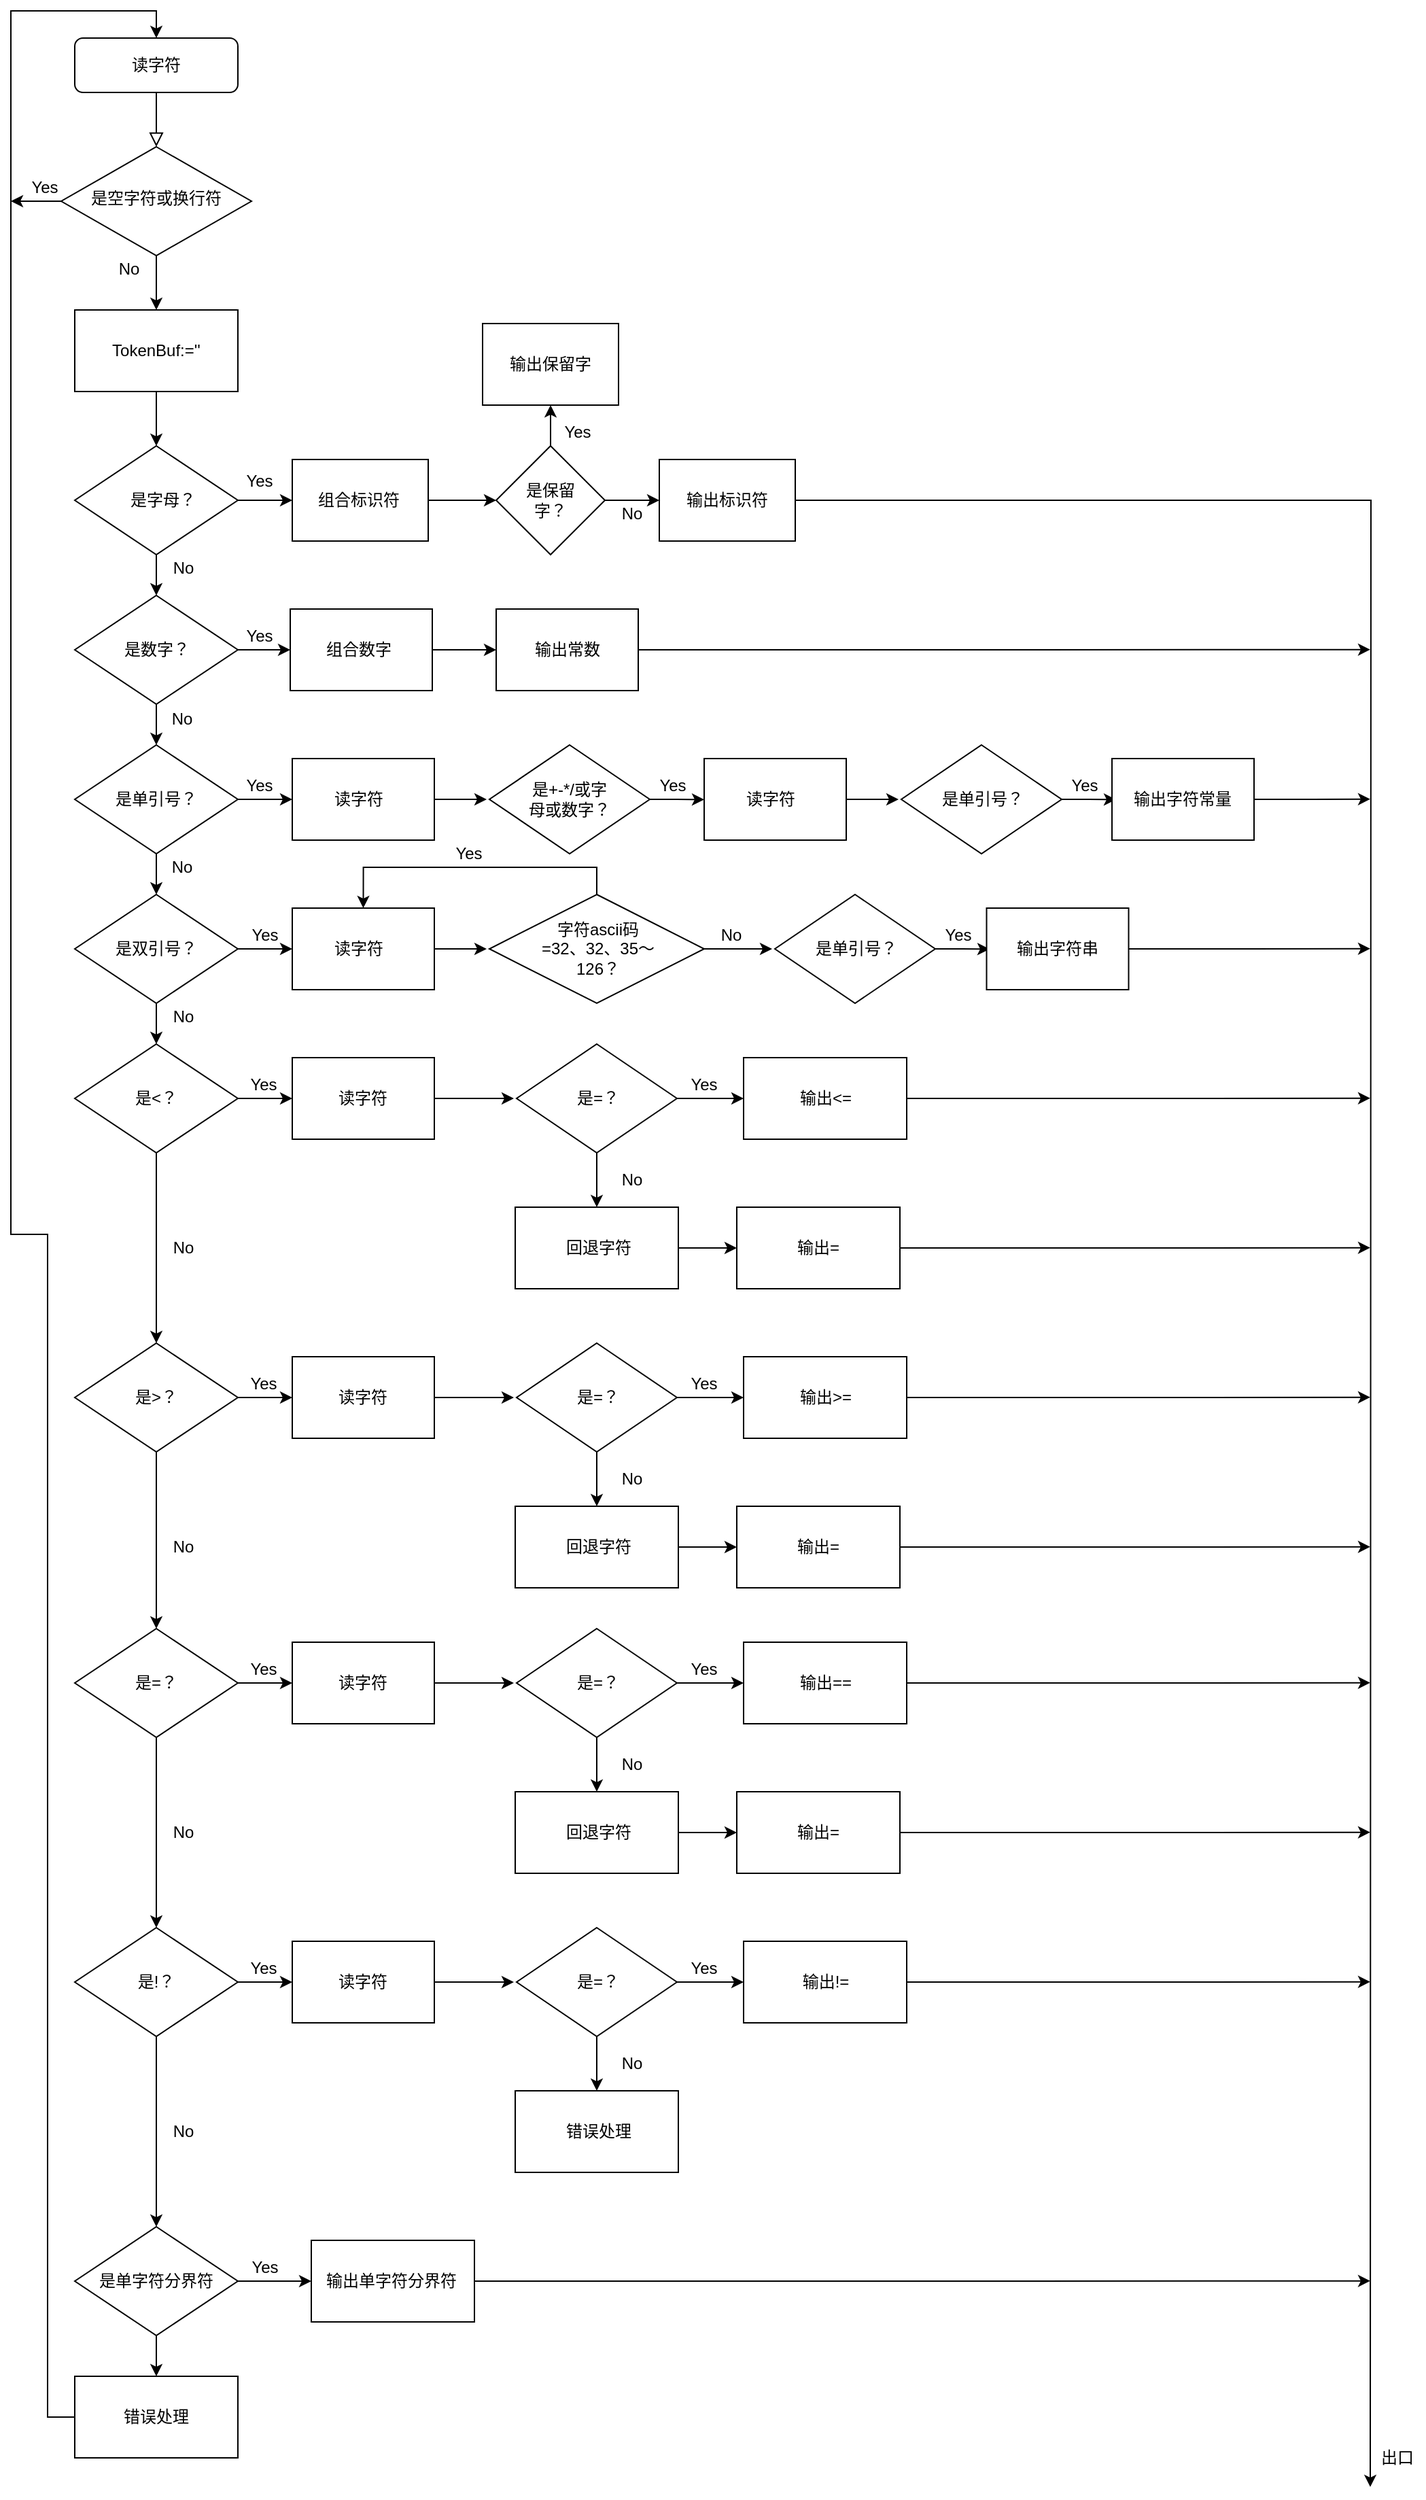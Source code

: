 <mxfile version="13.7.7" type="github">
  <diagram id="C5RBs43oDa-KdzZeNtuy" name="Page-1">
    <mxGraphModel dx="652" dy="407" grid="1" gridSize="10" guides="1" tooltips="1" connect="1" arrows="1" fold="1" page="1" pageScale="1" pageWidth="827" pageHeight="1169" math="0" shadow="0">
      <root>
        <mxCell id="WIyWlLk6GJQsqaUBKTNV-0" />
        <mxCell id="WIyWlLk6GJQsqaUBKTNV-1" parent="WIyWlLk6GJQsqaUBKTNV-0" />
        <mxCell id="WIyWlLk6GJQsqaUBKTNV-2" value="" style="rounded=0;html=1;jettySize=auto;orthogonalLoop=1;fontSize=11;endArrow=block;endFill=0;endSize=8;strokeWidth=1;shadow=0;labelBackgroundColor=none;edgeStyle=orthogonalEdgeStyle;" parent="WIyWlLk6GJQsqaUBKTNV-1" source="WIyWlLk6GJQsqaUBKTNV-3" target="WIyWlLk6GJQsqaUBKTNV-6" edge="1">
          <mxGeometry relative="1" as="geometry" />
        </mxCell>
        <mxCell id="WIyWlLk6GJQsqaUBKTNV-3" value="读字符" style="rounded=1;whiteSpace=wrap;html=1;fontSize=12;glass=0;strokeWidth=1;shadow=0;" parent="WIyWlLk6GJQsqaUBKTNV-1" vertex="1">
          <mxGeometry x="127" y="80" width="120" height="40" as="geometry" />
        </mxCell>
        <mxCell id="iqQF5zhkwubuDFz2M-Ki-14" style="edgeStyle=orthogonalEdgeStyle;rounded=0;orthogonalLoop=1;jettySize=auto;html=1;exitX=0.5;exitY=1;exitDx=0;exitDy=0;entryX=0.5;entryY=0;entryDx=0;entryDy=0;" edge="1" parent="WIyWlLk6GJQsqaUBKTNV-1" source="WIyWlLk6GJQsqaUBKTNV-6" target="iqQF5zhkwubuDFz2M-Ki-8">
          <mxGeometry relative="1" as="geometry" />
        </mxCell>
        <mxCell id="iqQF5zhkwubuDFz2M-Ki-297" style="edgeStyle=orthogonalEdgeStyle;rounded=0;orthogonalLoop=1;jettySize=auto;html=1;exitX=0;exitY=0.5;exitDx=0;exitDy=0;" edge="1" parent="WIyWlLk6GJQsqaUBKTNV-1" source="WIyWlLk6GJQsqaUBKTNV-6">
          <mxGeometry relative="1" as="geometry">
            <mxPoint x="80.0" y="199.897" as="targetPoint" />
          </mxGeometry>
        </mxCell>
        <mxCell id="WIyWlLk6GJQsqaUBKTNV-6" value="是空字符或换行符" style="rhombus;whiteSpace=wrap;html=1;shadow=0;fontFamily=Helvetica;fontSize=12;align=center;strokeWidth=1;spacing=6;spacingTop=-4;" parent="WIyWlLk6GJQsqaUBKTNV-1" vertex="1">
          <mxGeometry x="117" y="160" width="140" height="80" as="geometry" />
        </mxCell>
        <mxCell id="iqQF5zhkwubuDFz2M-Ki-3" value="Yes" style="text;html=1;strokeColor=none;fillColor=none;align=center;verticalAlign=middle;whiteSpace=wrap;rounded=0;" vertex="1" parent="WIyWlLk6GJQsqaUBKTNV-1">
          <mxGeometry x="85" y="180" width="40" height="20" as="geometry" />
        </mxCell>
        <mxCell id="iqQF5zhkwubuDFz2M-Ki-7" value="No" style="text;html=1;strokeColor=none;fillColor=none;align=center;verticalAlign=middle;whiteSpace=wrap;rounded=0;" vertex="1" parent="WIyWlLk6GJQsqaUBKTNV-1">
          <mxGeometry x="147" y="240" width="40" height="20" as="geometry" />
        </mxCell>
        <mxCell id="iqQF5zhkwubuDFz2M-Ki-13" style="edgeStyle=orthogonalEdgeStyle;rounded=0;orthogonalLoop=1;jettySize=auto;html=1;exitX=0.5;exitY=1;exitDx=0;exitDy=0;entryX=0.5;entryY=0;entryDx=0;entryDy=0;" edge="1" parent="WIyWlLk6GJQsqaUBKTNV-1" source="iqQF5zhkwubuDFz2M-Ki-8" target="iqQF5zhkwubuDFz2M-Ki-10">
          <mxGeometry relative="1" as="geometry" />
        </mxCell>
        <mxCell id="iqQF5zhkwubuDFz2M-Ki-8" value="" style="rounded=0;whiteSpace=wrap;html=1;" vertex="1" parent="WIyWlLk6GJQsqaUBKTNV-1">
          <mxGeometry x="127" y="280" width="120" height="60" as="geometry" />
        </mxCell>
        <mxCell id="iqQF5zhkwubuDFz2M-Ki-9" value="TokenBuf:=&#39;&#39;" style="text;html=1;strokeColor=none;fillColor=none;align=center;verticalAlign=middle;whiteSpace=wrap;rounded=0;" vertex="1" parent="WIyWlLk6GJQsqaUBKTNV-1">
          <mxGeometry x="167" y="300" width="40" height="20" as="geometry" />
        </mxCell>
        <mxCell id="iqQF5zhkwubuDFz2M-Ki-17" style="edgeStyle=orthogonalEdgeStyle;rounded=0;orthogonalLoop=1;jettySize=auto;html=1;exitX=1;exitY=0.5;exitDx=0;exitDy=0;entryX=0;entryY=0.5;entryDx=0;entryDy=0;" edge="1" parent="WIyWlLk6GJQsqaUBKTNV-1" source="iqQF5zhkwubuDFz2M-Ki-10" target="iqQF5zhkwubuDFz2M-Ki-15">
          <mxGeometry relative="1" as="geometry" />
        </mxCell>
        <mxCell id="iqQF5zhkwubuDFz2M-Ki-34" style="edgeStyle=orthogonalEdgeStyle;rounded=0;orthogonalLoop=1;jettySize=auto;html=1;exitX=0.5;exitY=1;exitDx=0;exitDy=0;entryX=0.5;entryY=0;entryDx=0;entryDy=0;" edge="1" parent="WIyWlLk6GJQsqaUBKTNV-1" source="iqQF5zhkwubuDFz2M-Ki-10" target="iqQF5zhkwubuDFz2M-Ki-32">
          <mxGeometry relative="1" as="geometry" />
        </mxCell>
        <mxCell id="iqQF5zhkwubuDFz2M-Ki-10" value="" style="rhombus;whiteSpace=wrap;html=1;" vertex="1" parent="WIyWlLk6GJQsqaUBKTNV-1">
          <mxGeometry x="127" y="380" width="120" height="80" as="geometry" />
        </mxCell>
        <mxCell id="iqQF5zhkwubuDFz2M-Ki-11" value="是字母？" style="text;html=1;strokeColor=none;fillColor=none;align=center;verticalAlign=middle;whiteSpace=wrap;rounded=0;" vertex="1" parent="WIyWlLk6GJQsqaUBKTNV-1">
          <mxGeometry x="167" y="410" width="50" height="20" as="geometry" />
        </mxCell>
        <mxCell id="iqQF5zhkwubuDFz2M-Ki-21" style="edgeStyle=orthogonalEdgeStyle;rounded=0;orthogonalLoop=1;jettySize=auto;html=1;exitX=1;exitY=0.5;exitDx=0;exitDy=0;entryX=0;entryY=0.5;entryDx=0;entryDy=0;" edge="1" parent="WIyWlLk6GJQsqaUBKTNV-1" source="iqQF5zhkwubuDFz2M-Ki-15">
          <mxGeometry relative="1" as="geometry">
            <mxPoint x="437" y="420" as="targetPoint" />
          </mxGeometry>
        </mxCell>
        <mxCell id="iqQF5zhkwubuDFz2M-Ki-15" value="" style="rounded=0;whiteSpace=wrap;html=1;" vertex="1" parent="WIyWlLk6GJQsqaUBKTNV-1">
          <mxGeometry x="287" y="390" width="100" height="60" as="geometry" />
        </mxCell>
        <mxCell id="iqQF5zhkwubuDFz2M-Ki-16" value="组合标识符" style="text;html=1;strokeColor=none;fillColor=none;align=center;verticalAlign=middle;whiteSpace=wrap;rounded=0;" vertex="1" parent="WIyWlLk6GJQsqaUBKTNV-1">
          <mxGeometry x="291" y="410" width="90" height="20" as="geometry" />
        </mxCell>
        <mxCell id="iqQF5zhkwubuDFz2M-Ki-18" value="Yes" style="text;html=1;strokeColor=none;fillColor=none;align=center;verticalAlign=middle;whiteSpace=wrap;rounded=0;" vertex="1" parent="WIyWlLk6GJQsqaUBKTNV-1">
          <mxGeometry x="243" y="396" width="40" height="20" as="geometry" />
        </mxCell>
        <mxCell id="iqQF5zhkwubuDFz2M-Ki-28" style="edgeStyle=orthogonalEdgeStyle;rounded=0;orthogonalLoop=1;jettySize=auto;html=1;exitX=1;exitY=0.5;exitDx=0;exitDy=0;entryX=0;entryY=0.5;entryDx=0;entryDy=0;" edge="1" parent="WIyWlLk6GJQsqaUBKTNV-1" source="iqQF5zhkwubuDFz2M-Ki-22" target="iqQF5zhkwubuDFz2M-Ki-24">
          <mxGeometry relative="1" as="geometry" />
        </mxCell>
        <mxCell id="iqQF5zhkwubuDFz2M-Ki-29" style="edgeStyle=orthogonalEdgeStyle;rounded=0;orthogonalLoop=1;jettySize=auto;html=1;exitX=0.5;exitY=0;exitDx=0;exitDy=0;entryX=0.5;entryY=1;entryDx=0;entryDy=0;" edge="1" parent="WIyWlLk6GJQsqaUBKTNV-1" source="iqQF5zhkwubuDFz2M-Ki-22" target="iqQF5zhkwubuDFz2M-Ki-26">
          <mxGeometry relative="1" as="geometry" />
        </mxCell>
        <mxCell id="iqQF5zhkwubuDFz2M-Ki-22" value="" style="rhombus;whiteSpace=wrap;html=1;" vertex="1" parent="WIyWlLk6GJQsqaUBKTNV-1">
          <mxGeometry x="437" y="380" width="80" height="80" as="geometry" />
        </mxCell>
        <mxCell id="iqQF5zhkwubuDFz2M-Ki-23" value="是保留字？" style="text;html=1;strokeColor=none;fillColor=none;align=center;verticalAlign=middle;whiteSpace=wrap;rounded=0;" vertex="1" parent="WIyWlLk6GJQsqaUBKTNV-1">
          <mxGeometry x="457" y="410" width="40" height="20" as="geometry" />
        </mxCell>
        <mxCell id="iqQF5zhkwubuDFz2M-Ki-275" style="edgeStyle=orthogonalEdgeStyle;rounded=0;orthogonalLoop=1;jettySize=auto;html=1;exitX=1;exitY=0.5;exitDx=0;exitDy=0;" edge="1" parent="WIyWlLk6GJQsqaUBKTNV-1" source="iqQF5zhkwubuDFz2M-Ki-24">
          <mxGeometry relative="1" as="geometry">
            <mxPoint x="1080" y="1881.429" as="targetPoint" />
          </mxGeometry>
        </mxCell>
        <mxCell id="iqQF5zhkwubuDFz2M-Ki-24" value="" style="rounded=0;whiteSpace=wrap;html=1;" vertex="1" parent="WIyWlLk6GJQsqaUBKTNV-1">
          <mxGeometry x="557" y="390" width="100" height="60" as="geometry" />
        </mxCell>
        <mxCell id="iqQF5zhkwubuDFz2M-Ki-25" value="输出标识符" style="text;html=1;strokeColor=none;fillColor=none;align=center;verticalAlign=middle;whiteSpace=wrap;rounded=0;" vertex="1" parent="WIyWlLk6GJQsqaUBKTNV-1">
          <mxGeometry x="572" y="410" width="70" height="20" as="geometry" />
        </mxCell>
        <mxCell id="iqQF5zhkwubuDFz2M-Ki-26" value="" style="rounded=0;whiteSpace=wrap;html=1;" vertex="1" parent="WIyWlLk6GJQsqaUBKTNV-1">
          <mxGeometry x="427" y="290" width="100" height="60" as="geometry" />
        </mxCell>
        <mxCell id="iqQF5zhkwubuDFz2M-Ki-27" value="输出保留字" style="text;html=1;strokeColor=none;fillColor=none;align=center;verticalAlign=middle;whiteSpace=wrap;rounded=0;" vertex="1" parent="WIyWlLk6GJQsqaUBKTNV-1">
          <mxGeometry x="442" y="310" width="70" height="20" as="geometry" />
        </mxCell>
        <mxCell id="iqQF5zhkwubuDFz2M-Ki-30" value="No" style="text;html=1;strokeColor=none;fillColor=none;align=center;verticalAlign=middle;whiteSpace=wrap;rounded=0;" vertex="1" parent="WIyWlLk6GJQsqaUBKTNV-1">
          <mxGeometry x="517" y="420" width="40" height="20" as="geometry" />
        </mxCell>
        <mxCell id="iqQF5zhkwubuDFz2M-Ki-31" value="Yes" style="text;html=1;strokeColor=none;fillColor=none;align=center;verticalAlign=middle;whiteSpace=wrap;rounded=0;" vertex="1" parent="WIyWlLk6GJQsqaUBKTNV-1">
          <mxGeometry x="477" y="360" width="40" height="20" as="geometry" />
        </mxCell>
        <mxCell id="iqQF5zhkwubuDFz2M-Ki-38" style="edgeStyle=orthogonalEdgeStyle;rounded=0;orthogonalLoop=1;jettySize=auto;html=1;exitX=1;exitY=0.5;exitDx=0;exitDy=0;entryX=0;entryY=0.5;entryDx=0;entryDy=0;" edge="1" parent="WIyWlLk6GJQsqaUBKTNV-1" source="iqQF5zhkwubuDFz2M-Ki-32" target="iqQF5zhkwubuDFz2M-Ki-36">
          <mxGeometry relative="1" as="geometry" />
        </mxCell>
        <mxCell id="iqQF5zhkwubuDFz2M-Ki-46" style="edgeStyle=orthogonalEdgeStyle;rounded=0;orthogonalLoop=1;jettySize=auto;html=1;exitX=0.5;exitY=1;exitDx=0;exitDy=0;entryX=0.5;entryY=0;entryDx=0;entryDy=0;" edge="1" parent="WIyWlLk6GJQsqaUBKTNV-1" source="iqQF5zhkwubuDFz2M-Ki-32" target="iqQF5zhkwubuDFz2M-Ki-43">
          <mxGeometry relative="1" as="geometry" />
        </mxCell>
        <mxCell id="iqQF5zhkwubuDFz2M-Ki-32" value="" style="rhombus;whiteSpace=wrap;html=1;" vertex="1" parent="WIyWlLk6GJQsqaUBKTNV-1">
          <mxGeometry x="127" y="490" width="120" height="80" as="geometry" />
        </mxCell>
        <mxCell id="iqQF5zhkwubuDFz2M-Ki-33" value="是数字？" style="text;html=1;strokeColor=none;fillColor=none;align=center;verticalAlign=middle;whiteSpace=wrap;rounded=0;" vertex="1" parent="WIyWlLk6GJQsqaUBKTNV-1">
          <mxGeometry x="160.5" y="520" width="53" height="20" as="geometry" />
        </mxCell>
        <mxCell id="iqQF5zhkwubuDFz2M-Ki-35" value="No" style="text;html=1;strokeColor=none;fillColor=none;align=center;verticalAlign=middle;whiteSpace=wrap;rounded=0;" vertex="1" parent="WIyWlLk6GJQsqaUBKTNV-1">
          <mxGeometry x="187" y="460" width="40" height="20" as="geometry" />
        </mxCell>
        <mxCell id="iqQF5zhkwubuDFz2M-Ki-42" style="edgeStyle=orthogonalEdgeStyle;rounded=0;orthogonalLoop=1;jettySize=auto;html=1;exitX=1;exitY=0.5;exitDx=0;exitDy=0;entryX=0;entryY=0.5;entryDx=0;entryDy=0;" edge="1" parent="WIyWlLk6GJQsqaUBKTNV-1" source="iqQF5zhkwubuDFz2M-Ki-36" target="iqQF5zhkwubuDFz2M-Ki-40">
          <mxGeometry relative="1" as="geometry" />
        </mxCell>
        <mxCell id="iqQF5zhkwubuDFz2M-Ki-36" value="" style="rounded=0;whiteSpace=wrap;html=1;" vertex="1" parent="WIyWlLk6GJQsqaUBKTNV-1">
          <mxGeometry x="285.5" y="500" width="104.5" height="60" as="geometry" />
        </mxCell>
        <mxCell id="iqQF5zhkwubuDFz2M-Ki-37" value="组合数字" style="text;html=1;strokeColor=none;fillColor=none;align=center;verticalAlign=middle;whiteSpace=wrap;rounded=0;" vertex="1" parent="WIyWlLk6GJQsqaUBKTNV-1">
          <mxGeometry x="301" y="520" width="70" height="20" as="geometry" />
        </mxCell>
        <mxCell id="iqQF5zhkwubuDFz2M-Ki-276" style="edgeStyle=orthogonalEdgeStyle;rounded=0;orthogonalLoop=1;jettySize=auto;html=1;exitX=1;exitY=0.5;exitDx=0;exitDy=0;" edge="1" parent="WIyWlLk6GJQsqaUBKTNV-1" source="iqQF5zhkwubuDFz2M-Ki-40">
          <mxGeometry relative="1" as="geometry">
            <mxPoint x="1080" y="529.857" as="targetPoint" />
          </mxGeometry>
        </mxCell>
        <mxCell id="iqQF5zhkwubuDFz2M-Ki-40" value="" style="rounded=0;whiteSpace=wrap;html=1;" vertex="1" parent="WIyWlLk6GJQsqaUBKTNV-1">
          <mxGeometry x="437" y="500" width="104.5" height="60" as="geometry" />
        </mxCell>
        <mxCell id="iqQF5zhkwubuDFz2M-Ki-41" value="输出常数" style="text;html=1;strokeColor=none;fillColor=none;align=center;verticalAlign=middle;whiteSpace=wrap;rounded=0;" vertex="1" parent="WIyWlLk6GJQsqaUBKTNV-1">
          <mxGeometry x="463.88" y="520" width="50.75" height="20" as="geometry" />
        </mxCell>
        <mxCell id="iqQF5zhkwubuDFz2M-Ki-52" style="edgeStyle=orthogonalEdgeStyle;rounded=0;orthogonalLoop=1;jettySize=auto;html=1;exitX=1;exitY=0.5;exitDx=0;exitDy=0;entryX=0;entryY=0.5;entryDx=0;entryDy=0;" edge="1" parent="WIyWlLk6GJQsqaUBKTNV-1" source="iqQF5zhkwubuDFz2M-Ki-43" target="iqQF5zhkwubuDFz2M-Ki-50">
          <mxGeometry relative="1" as="geometry" />
        </mxCell>
        <mxCell id="iqQF5zhkwubuDFz2M-Ki-69" style="edgeStyle=orthogonalEdgeStyle;rounded=0;orthogonalLoop=1;jettySize=auto;html=1;exitX=0.5;exitY=1;exitDx=0;exitDy=0;entryX=0.5;entryY=0;entryDx=0;entryDy=0;" edge="1" parent="WIyWlLk6GJQsqaUBKTNV-1" source="iqQF5zhkwubuDFz2M-Ki-43" target="iqQF5zhkwubuDFz2M-Ki-67">
          <mxGeometry relative="1" as="geometry" />
        </mxCell>
        <mxCell id="iqQF5zhkwubuDFz2M-Ki-43" value="" style="rhombus;whiteSpace=wrap;html=1;" vertex="1" parent="WIyWlLk6GJQsqaUBKTNV-1">
          <mxGeometry x="127" y="600" width="120" height="80" as="geometry" />
        </mxCell>
        <mxCell id="iqQF5zhkwubuDFz2M-Ki-44" value="Yes" style="text;html=1;strokeColor=none;fillColor=none;align=center;verticalAlign=middle;whiteSpace=wrap;rounded=0;" vertex="1" parent="WIyWlLk6GJQsqaUBKTNV-1">
          <mxGeometry x="243" y="510" width="40" height="20" as="geometry" />
        </mxCell>
        <mxCell id="iqQF5zhkwubuDFz2M-Ki-45" value="是单引号？" style="text;html=1;strokeColor=none;fillColor=none;align=center;verticalAlign=middle;whiteSpace=wrap;rounded=0;" vertex="1" parent="WIyWlLk6GJQsqaUBKTNV-1">
          <mxGeometry x="150.25" y="630" width="73.5" height="20" as="geometry" />
        </mxCell>
        <mxCell id="iqQF5zhkwubuDFz2M-Ki-49" value="No" style="text;html=1;strokeColor=none;fillColor=none;align=center;verticalAlign=middle;whiteSpace=wrap;rounded=0;" vertex="1" parent="WIyWlLk6GJQsqaUBKTNV-1">
          <mxGeometry x="186" y="571" width="40" height="20" as="geometry" />
        </mxCell>
        <mxCell id="iqQF5zhkwubuDFz2M-Ki-57" style="edgeStyle=orthogonalEdgeStyle;rounded=0;orthogonalLoop=1;jettySize=auto;html=1;exitX=1;exitY=0.5;exitDx=0;exitDy=0;" edge="1" parent="WIyWlLk6GJQsqaUBKTNV-1" source="iqQF5zhkwubuDFz2M-Ki-50">
          <mxGeometry relative="1" as="geometry">
            <mxPoint x="430" y="640.143" as="targetPoint" />
          </mxGeometry>
        </mxCell>
        <mxCell id="iqQF5zhkwubuDFz2M-Ki-50" value="" style="rounded=0;whiteSpace=wrap;html=1;" vertex="1" parent="WIyWlLk6GJQsqaUBKTNV-1">
          <mxGeometry x="287" y="610" width="104.5" height="60" as="geometry" />
        </mxCell>
        <mxCell id="iqQF5zhkwubuDFz2M-Ki-51" value="读字符" style="text;html=1;strokeColor=none;fillColor=none;align=center;verticalAlign=middle;whiteSpace=wrap;rounded=0;" vertex="1" parent="WIyWlLk6GJQsqaUBKTNV-1">
          <mxGeometry x="316" y="630" width="40" height="20" as="geometry" />
        </mxCell>
        <mxCell id="iqQF5zhkwubuDFz2M-Ki-58" style="edgeStyle=orthogonalEdgeStyle;rounded=0;orthogonalLoop=1;jettySize=auto;html=1;exitX=1;exitY=0.5;exitDx=0;exitDy=0;" edge="1" parent="WIyWlLk6GJQsqaUBKTNV-1" source="iqQF5zhkwubuDFz2M-Ki-53">
          <mxGeometry relative="1" as="geometry">
            <mxPoint x="590" y="640.143" as="targetPoint" />
          </mxGeometry>
        </mxCell>
        <mxCell id="iqQF5zhkwubuDFz2M-Ki-53" value="" style="rhombus;whiteSpace=wrap;html=1;" vertex="1" parent="WIyWlLk6GJQsqaUBKTNV-1">
          <mxGeometry x="432" y="600" width="118" height="80" as="geometry" />
        </mxCell>
        <mxCell id="iqQF5zhkwubuDFz2M-Ki-54" value="是+-*/或字母或数字？" style="text;html=1;strokeColor=none;fillColor=none;align=center;verticalAlign=middle;whiteSpace=wrap;rounded=0;" vertex="1" parent="WIyWlLk6GJQsqaUBKTNV-1">
          <mxGeometry x="459" y="630" width="64" height="20" as="geometry" />
        </mxCell>
        <mxCell id="iqQF5zhkwubuDFz2M-Ki-56" value="Yes" style="text;html=1;strokeColor=none;fillColor=none;align=center;verticalAlign=middle;whiteSpace=wrap;rounded=0;" vertex="1" parent="WIyWlLk6GJQsqaUBKTNV-1">
          <mxGeometry x="243" y="620" width="40" height="20" as="geometry" />
        </mxCell>
        <mxCell id="iqQF5zhkwubuDFz2M-Ki-59" style="edgeStyle=orthogonalEdgeStyle;rounded=0;orthogonalLoop=1;jettySize=auto;html=1;exitX=1;exitY=0.5;exitDx=0;exitDy=0;" edge="1" parent="WIyWlLk6GJQsqaUBKTNV-1" source="iqQF5zhkwubuDFz2M-Ki-60">
          <mxGeometry relative="1" as="geometry">
            <mxPoint x="733" y="640.143" as="targetPoint" />
          </mxGeometry>
        </mxCell>
        <mxCell id="iqQF5zhkwubuDFz2M-Ki-60" value="" style="rounded=0;whiteSpace=wrap;html=1;" vertex="1" parent="WIyWlLk6GJQsqaUBKTNV-1">
          <mxGeometry x="590" y="610" width="104.5" height="60" as="geometry" />
        </mxCell>
        <mxCell id="iqQF5zhkwubuDFz2M-Ki-61" value="读字符" style="text;html=1;strokeColor=none;fillColor=none;align=center;verticalAlign=middle;whiteSpace=wrap;rounded=0;" vertex="1" parent="WIyWlLk6GJQsqaUBKTNV-1">
          <mxGeometry x="619" y="630" width="40" height="20" as="geometry" />
        </mxCell>
        <mxCell id="iqQF5zhkwubuDFz2M-Ki-62" style="edgeStyle=orthogonalEdgeStyle;rounded=0;orthogonalLoop=1;jettySize=auto;html=1;exitX=1;exitY=0.5;exitDx=0;exitDy=0;" edge="1" parent="WIyWlLk6GJQsqaUBKTNV-1" source="iqQF5zhkwubuDFz2M-Ki-63">
          <mxGeometry relative="1" as="geometry">
            <mxPoint x="893" y="640.143" as="targetPoint" />
          </mxGeometry>
        </mxCell>
        <mxCell id="iqQF5zhkwubuDFz2M-Ki-63" value="" style="rhombus;whiteSpace=wrap;html=1;" vertex="1" parent="WIyWlLk6GJQsqaUBKTNV-1">
          <mxGeometry x="735" y="600" width="118" height="80" as="geometry" />
        </mxCell>
        <mxCell id="iqQF5zhkwubuDFz2M-Ki-64" value="是单引号？" style="text;html=1;strokeColor=none;fillColor=none;align=center;verticalAlign=middle;whiteSpace=wrap;rounded=0;" vertex="1" parent="WIyWlLk6GJQsqaUBKTNV-1">
          <mxGeometry x="763" y="630" width="64" height="20" as="geometry" />
        </mxCell>
        <mxCell id="iqQF5zhkwubuDFz2M-Ki-65" value="Yes" style="text;html=1;strokeColor=none;fillColor=none;align=center;verticalAlign=middle;whiteSpace=wrap;rounded=0;" vertex="1" parent="WIyWlLk6GJQsqaUBKTNV-1">
          <mxGeometry x="547" y="620" width="40" height="20" as="geometry" />
        </mxCell>
        <mxCell id="iqQF5zhkwubuDFz2M-Ki-66" value="Yes" style="text;html=1;strokeColor=none;fillColor=none;align=center;verticalAlign=middle;whiteSpace=wrap;rounded=0;" vertex="1" parent="WIyWlLk6GJQsqaUBKTNV-1">
          <mxGeometry x="850" y="620" width="40" height="20" as="geometry" />
        </mxCell>
        <mxCell id="iqQF5zhkwubuDFz2M-Ki-85" style="edgeStyle=orthogonalEdgeStyle;rounded=0;orthogonalLoop=1;jettySize=auto;html=1;exitX=1;exitY=0.5;exitDx=0;exitDy=0;" edge="1" parent="WIyWlLk6GJQsqaUBKTNV-1" source="iqQF5zhkwubuDFz2M-Ki-67" target="iqQF5zhkwubuDFz2M-Ki-72">
          <mxGeometry relative="1" as="geometry" />
        </mxCell>
        <mxCell id="iqQF5zhkwubuDFz2M-Ki-98" style="edgeStyle=orthogonalEdgeStyle;rounded=0;orthogonalLoop=1;jettySize=auto;html=1;exitX=0.5;exitY=1;exitDx=0;exitDy=0;entryX=0.5;entryY=0;entryDx=0;entryDy=0;" edge="1" parent="WIyWlLk6GJQsqaUBKTNV-1" source="iqQF5zhkwubuDFz2M-Ki-67" target="iqQF5zhkwubuDFz2M-Ki-96">
          <mxGeometry relative="1" as="geometry" />
        </mxCell>
        <mxCell id="iqQF5zhkwubuDFz2M-Ki-67" value="" style="rhombus;whiteSpace=wrap;html=1;" vertex="1" parent="WIyWlLk6GJQsqaUBKTNV-1">
          <mxGeometry x="127" y="710" width="120" height="80" as="geometry" />
        </mxCell>
        <mxCell id="iqQF5zhkwubuDFz2M-Ki-68" value="是双引号？" style="text;html=1;strokeColor=none;fillColor=none;align=center;verticalAlign=middle;whiteSpace=wrap;rounded=0;" vertex="1" parent="WIyWlLk6GJQsqaUBKTNV-1">
          <mxGeometry x="152" y="740" width="70" height="20" as="geometry" />
        </mxCell>
        <mxCell id="iqQF5zhkwubuDFz2M-Ki-70" value="No" style="text;html=1;strokeColor=none;fillColor=none;align=center;verticalAlign=middle;whiteSpace=wrap;rounded=0;" vertex="1" parent="WIyWlLk6GJQsqaUBKTNV-1">
          <mxGeometry x="186" y="680" width="40" height="20" as="geometry" />
        </mxCell>
        <mxCell id="iqQF5zhkwubuDFz2M-Ki-71" style="edgeStyle=orthogonalEdgeStyle;rounded=0;orthogonalLoop=1;jettySize=auto;html=1;exitX=1;exitY=0.5;exitDx=0;exitDy=0;" edge="1" parent="WIyWlLk6GJQsqaUBKTNV-1" source="iqQF5zhkwubuDFz2M-Ki-72">
          <mxGeometry relative="1" as="geometry">
            <mxPoint x="430" y="750.143" as="targetPoint" />
          </mxGeometry>
        </mxCell>
        <mxCell id="iqQF5zhkwubuDFz2M-Ki-72" value="" style="rounded=0;whiteSpace=wrap;html=1;" vertex="1" parent="WIyWlLk6GJQsqaUBKTNV-1">
          <mxGeometry x="287" y="720" width="104.5" height="60" as="geometry" />
        </mxCell>
        <mxCell id="iqQF5zhkwubuDFz2M-Ki-73" value="读字符" style="text;html=1;strokeColor=none;fillColor=none;align=center;verticalAlign=middle;whiteSpace=wrap;rounded=0;" vertex="1" parent="WIyWlLk6GJQsqaUBKTNV-1">
          <mxGeometry x="316" y="740" width="40" height="20" as="geometry" />
        </mxCell>
        <mxCell id="iqQF5zhkwubuDFz2M-Ki-87" style="edgeStyle=orthogonalEdgeStyle;rounded=0;orthogonalLoop=1;jettySize=auto;html=1;exitX=0.5;exitY=0;exitDx=0;exitDy=0;entryX=0.5;entryY=0;entryDx=0;entryDy=0;" edge="1" parent="WIyWlLk6GJQsqaUBKTNV-1" source="iqQF5zhkwubuDFz2M-Ki-75" target="iqQF5zhkwubuDFz2M-Ki-72">
          <mxGeometry relative="1" as="geometry" />
        </mxCell>
        <mxCell id="iqQF5zhkwubuDFz2M-Ki-91" style="edgeStyle=orthogonalEdgeStyle;rounded=0;orthogonalLoop=1;jettySize=auto;html=1;exitX=1;exitY=0.5;exitDx=0;exitDy=0;" edge="1" parent="WIyWlLk6GJQsqaUBKTNV-1" source="iqQF5zhkwubuDFz2M-Ki-75">
          <mxGeometry relative="1" as="geometry">
            <mxPoint x="640" y="750" as="targetPoint" />
          </mxGeometry>
        </mxCell>
        <mxCell id="iqQF5zhkwubuDFz2M-Ki-75" value="" style="rhombus;whiteSpace=wrap;html=1;" vertex="1" parent="WIyWlLk6GJQsqaUBKTNV-1">
          <mxGeometry x="432" y="710" width="158" height="80" as="geometry" />
        </mxCell>
        <mxCell id="iqQF5zhkwubuDFz2M-Ki-76" value="字符ascii码=32、32、35～126？" style="text;html=1;strokeColor=none;fillColor=none;align=center;verticalAlign=middle;whiteSpace=wrap;rounded=0;" vertex="1" parent="WIyWlLk6GJQsqaUBKTNV-1">
          <mxGeometry x="467" y="740" width="90" height="20" as="geometry" />
        </mxCell>
        <mxCell id="iqQF5zhkwubuDFz2M-Ki-80" style="edgeStyle=orthogonalEdgeStyle;rounded=0;orthogonalLoop=1;jettySize=auto;html=1;exitX=1;exitY=0.5;exitDx=0;exitDy=0;" edge="1" parent="WIyWlLk6GJQsqaUBKTNV-1" source="iqQF5zhkwubuDFz2M-Ki-81">
          <mxGeometry relative="1" as="geometry">
            <mxPoint x="800" y="750.143" as="targetPoint" />
          </mxGeometry>
        </mxCell>
        <mxCell id="iqQF5zhkwubuDFz2M-Ki-81" value="" style="rhombus;whiteSpace=wrap;html=1;" vertex="1" parent="WIyWlLk6GJQsqaUBKTNV-1">
          <mxGeometry x="642" y="710" width="118" height="80" as="geometry" />
        </mxCell>
        <mxCell id="iqQF5zhkwubuDFz2M-Ki-82" value="是单引号？" style="text;html=1;strokeColor=none;fillColor=none;align=center;verticalAlign=middle;whiteSpace=wrap;rounded=0;" vertex="1" parent="WIyWlLk6GJQsqaUBKTNV-1">
          <mxGeometry x="670" y="740" width="64" height="20" as="geometry" />
        </mxCell>
        <mxCell id="iqQF5zhkwubuDFz2M-Ki-83" value="No" style="text;html=1;strokeColor=none;fillColor=none;align=center;verticalAlign=middle;whiteSpace=wrap;rounded=0;" vertex="1" parent="WIyWlLk6GJQsqaUBKTNV-1">
          <mxGeometry x="590" y="730" width="40" height="20" as="geometry" />
        </mxCell>
        <mxCell id="iqQF5zhkwubuDFz2M-Ki-84" value="Yes" style="text;html=1;strokeColor=none;fillColor=none;align=center;verticalAlign=middle;whiteSpace=wrap;rounded=0;" vertex="1" parent="WIyWlLk6GJQsqaUBKTNV-1">
          <mxGeometry x="757" y="730" width="40" height="20" as="geometry" />
        </mxCell>
        <mxCell id="iqQF5zhkwubuDFz2M-Ki-88" value="Yes" style="text;html=1;strokeColor=none;fillColor=none;align=center;verticalAlign=middle;whiteSpace=wrap;rounded=0;" vertex="1" parent="WIyWlLk6GJQsqaUBKTNV-1">
          <mxGeometry x="397" y="670" width="40" height="20" as="geometry" />
        </mxCell>
        <mxCell id="iqQF5zhkwubuDFz2M-Ki-277" style="edgeStyle=orthogonalEdgeStyle;rounded=0;orthogonalLoop=1;jettySize=auto;html=1;exitX=1;exitY=0.5;exitDx=0;exitDy=0;" edge="1" parent="WIyWlLk6GJQsqaUBKTNV-1" source="iqQF5zhkwubuDFz2M-Ki-92">
          <mxGeometry relative="1" as="geometry">
            <mxPoint x="1080" y="639.857" as="targetPoint" />
          </mxGeometry>
        </mxCell>
        <mxCell id="iqQF5zhkwubuDFz2M-Ki-92" value="" style="rounded=0;whiteSpace=wrap;html=1;" vertex="1" parent="WIyWlLk6GJQsqaUBKTNV-1">
          <mxGeometry x="890" y="610" width="104.5" height="60" as="geometry" />
        </mxCell>
        <mxCell id="iqQF5zhkwubuDFz2M-Ki-93" value="输出字符常量" style="text;html=1;strokeColor=none;fillColor=none;align=center;verticalAlign=middle;whiteSpace=wrap;rounded=0;" vertex="1" parent="WIyWlLk6GJQsqaUBKTNV-1">
          <mxGeometry x="902.25" y="630" width="80" height="20" as="geometry" />
        </mxCell>
        <mxCell id="iqQF5zhkwubuDFz2M-Ki-278" style="edgeStyle=orthogonalEdgeStyle;rounded=0;orthogonalLoop=1;jettySize=auto;html=1;exitX=1;exitY=0.5;exitDx=0;exitDy=0;" edge="1" parent="WIyWlLk6GJQsqaUBKTNV-1" source="iqQF5zhkwubuDFz2M-Ki-94">
          <mxGeometry relative="1" as="geometry">
            <mxPoint x="1080" y="749.857" as="targetPoint" />
          </mxGeometry>
        </mxCell>
        <mxCell id="iqQF5zhkwubuDFz2M-Ki-94" value="" style="rounded=0;whiteSpace=wrap;html=1;" vertex="1" parent="WIyWlLk6GJQsqaUBKTNV-1">
          <mxGeometry x="797.75" y="720" width="104.5" height="60" as="geometry" />
        </mxCell>
        <mxCell id="iqQF5zhkwubuDFz2M-Ki-95" value="输出字符串" style="text;html=1;strokeColor=none;fillColor=none;align=center;verticalAlign=middle;whiteSpace=wrap;rounded=0;" vertex="1" parent="WIyWlLk6GJQsqaUBKTNV-1">
          <mxGeometry x="810" y="740" width="80" height="20" as="geometry" />
        </mxCell>
        <mxCell id="iqQF5zhkwubuDFz2M-Ki-102" style="edgeStyle=orthogonalEdgeStyle;rounded=0;orthogonalLoop=1;jettySize=auto;html=1;exitX=1;exitY=0.5;exitDx=0;exitDy=0;entryX=0;entryY=0.5;entryDx=0;entryDy=0;" edge="1" parent="WIyWlLk6GJQsqaUBKTNV-1" source="iqQF5zhkwubuDFz2M-Ki-96" target="iqQF5zhkwubuDFz2M-Ki-100">
          <mxGeometry relative="1" as="geometry" />
        </mxCell>
        <mxCell id="iqQF5zhkwubuDFz2M-Ki-164" style="edgeStyle=orthogonalEdgeStyle;rounded=0;orthogonalLoop=1;jettySize=auto;html=1;exitX=0.5;exitY=1;exitDx=0;exitDy=0;entryX=0.5;entryY=0;entryDx=0;entryDy=0;" edge="1" parent="WIyWlLk6GJQsqaUBKTNV-1" source="iqQF5zhkwubuDFz2M-Ki-96" target="iqQF5zhkwubuDFz2M-Ki-145">
          <mxGeometry relative="1" as="geometry" />
        </mxCell>
        <mxCell id="iqQF5zhkwubuDFz2M-Ki-96" value="" style="rhombus;whiteSpace=wrap;html=1;" vertex="1" parent="WIyWlLk6GJQsqaUBKTNV-1">
          <mxGeometry x="127" y="820" width="120" height="80" as="geometry" />
        </mxCell>
        <mxCell id="iqQF5zhkwubuDFz2M-Ki-97" value="是&amp;lt;？" style="text;html=1;strokeColor=none;fillColor=none;align=center;verticalAlign=middle;whiteSpace=wrap;rounded=0;" vertex="1" parent="WIyWlLk6GJQsqaUBKTNV-1">
          <mxGeometry x="152" y="850" width="70" height="20" as="geometry" />
        </mxCell>
        <mxCell id="iqQF5zhkwubuDFz2M-Ki-99" value="No" style="text;html=1;strokeColor=none;fillColor=none;align=center;verticalAlign=middle;whiteSpace=wrap;rounded=0;" vertex="1" parent="WIyWlLk6GJQsqaUBKTNV-1">
          <mxGeometry x="187" y="790" width="40" height="20" as="geometry" />
        </mxCell>
        <mxCell id="iqQF5zhkwubuDFz2M-Ki-108" style="edgeStyle=orthogonalEdgeStyle;rounded=0;orthogonalLoop=1;jettySize=auto;html=1;exitX=1;exitY=0.5;exitDx=0;exitDy=0;" edge="1" parent="WIyWlLk6GJQsqaUBKTNV-1" source="iqQF5zhkwubuDFz2M-Ki-100">
          <mxGeometry relative="1" as="geometry">
            <mxPoint x="450" y="860" as="targetPoint" />
          </mxGeometry>
        </mxCell>
        <mxCell id="iqQF5zhkwubuDFz2M-Ki-100" value="" style="rounded=0;whiteSpace=wrap;html=1;" vertex="1" parent="WIyWlLk6GJQsqaUBKTNV-1">
          <mxGeometry x="287" y="830" width="104.5" height="60" as="geometry" />
        </mxCell>
        <mxCell id="iqQF5zhkwubuDFz2M-Ki-101" value="读字符" style="text;html=1;strokeColor=none;fillColor=none;align=center;verticalAlign=middle;whiteSpace=wrap;rounded=0;" vertex="1" parent="WIyWlLk6GJQsqaUBKTNV-1">
          <mxGeometry x="319.25" y="850" width="40" height="20" as="geometry" />
        </mxCell>
        <mxCell id="iqQF5zhkwubuDFz2M-Ki-103" value="Yes" style="text;html=1;strokeColor=none;fillColor=none;align=center;verticalAlign=middle;whiteSpace=wrap;rounded=0;" vertex="1" parent="WIyWlLk6GJQsqaUBKTNV-1">
          <mxGeometry x="247" y="730" width="40" height="20" as="geometry" />
        </mxCell>
        <mxCell id="iqQF5zhkwubuDFz2M-Ki-104" value="Yes" style="text;html=1;strokeColor=none;fillColor=none;align=center;verticalAlign=middle;whiteSpace=wrap;rounded=0;" vertex="1" parent="WIyWlLk6GJQsqaUBKTNV-1">
          <mxGeometry x="245.5" y="840" width="40" height="20" as="geometry" />
        </mxCell>
        <mxCell id="iqQF5zhkwubuDFz2M-Ki-111" style="edgeStyle=orthogonalEdgeStyle;rounded=0;orthogonalLoop=1;jettySize=auto;html=1;exitX=1;exitY=0.5;exitDx=0;exitDy=0;entryX=0;entryY=0.5;entryDx=0;entryDy=0;" edge="1" parent="WIyWlLk6GJQsqaUBKTNV-1" source="iqQF5zhkwubuDFz2M-Ki-105" target="iqQF5zhkwubuDFz2M-Ki-109">
          <mxGeometry relative="1" as="geometry" />
        </mxCell>
        <mxCell id="iqQF5zhkwubuDFz2M-Ki-120" style="edgeStyle=orthogonalEdgeStyle;rounded=0;orthogonalLoop=1;jettySize=auto;html=1;exitX=0.5;exitY=1;exitDx=0;exitDy=0;entryX=0.5;entryY=0;entryDx=0;entryDy=0;" edge="1" parent="WIyWlLk6GJQsqaUBKTNV-1" source="iqQF5zhkwubuDFz2M-Ki-105" target="iqQF5zhkwubuDFz2M-Ki-113">
          <mxGeometry relative="1" as="geometry" />
        </mxCell>
        <mxCell id="iqQF5zhkwubuDFz2M-Ki-105" value="" style="rhombus;whiteSpace=wrap;html=1;" vertex="1" parent="WIyWlLk6GJQsqaUBKTNV-1">
          <mxGeometry x="452" y="820" width="118" height="80" as="geometry" />
        </mxCell>
        <mxCell id="iqQF5zhkwubuDFz2M-Ki-107" value="是=？" style="text;html=1;strokeColor=none;fillColor=none;align=center;verticalAlign=middle;whiteSpace=wrap;rounded=0;" vertex="1" parent="WIyWlLk6GJQsqaUBKTNV-1">
          <mxGeometry x="492" y="850" width="40" height="20" as="geometry" />
        </mxCell>
        <mxCell id="iqQF5zhkwubuDFz2M-Ki-279" style="edgeStyle=orthogonalEdgeStyle;rounded=0;orthogonalLoop=1;jettySize=auto;html=1;exitX=1;exitY=0.5;exitDx=0;exitDy=0;" edge="1" parent="WIyWlLk6GJQsqaUBKTNV-1" source="iqQF5zhkwubuDFz2M-Ki-109">
          <mxGeometry relative="1" as="geometry">
            <mxPoint x="1080" y="859.857" as="targetPoint" />
          </mxGeometry>
        </mxCell>
        <mxCell id="iqQF5zhkwubuDFz2M-Ki-109" value="" style="rounded=0;whiteSpace=wrap;html=1;" vertex="1" parent="WIyWlLk6GJQsqaUBKTNV-1">
          <mxGeometry x="619" y="830" width="120" height="60" as="geometry" />
        </mxCell>
        <mxCell id="iqQF5zhkwubuDFz2M-Ki-110" value="输出&amp;lt;=" style="text;html=1;strokeColor=none;fillColor=none;align=center;verticalAlign=middle;whiteSpace=wrap;rounded=0;" vertex="1" parent="WIyWlLk6GJQsqaUBKTNV-1">
          <mxGeometry x="647.5" y="850" width="63" height="20" as="geometry" />
        </mxCell>
        <mxCell id="iqQF5zhkwubuDFz2M-Ki-112" value="Yes" style="text;html=1;strokeColor=none;fillColor=none;align=center;verticalAlign=middle;whiteSpace=wrap;rounded=0;" vertex="1" parent="WIyWlLk6GJQsqaUBKTNV-1">
          <mxGeometry x="570" y="840" width="40" height="20" as="geometry" />
        </mxCell>
        <mxCell id="iqQF5zhkwubuDFz2M-Ki-125" style="edgeStyle=orthogonalEdgeStyle;rounded=0;orthogonalLoop=1;jettySize=auto;html=1;exitX=1;exitY=0.5;exitDx=0;exitDy=0;entryX=0;entryY=0.5;entryDx=0;entryDy=0;" edge="1" parent="WIyWlLk6GJQsqaUBKTNV-1" source="iqQF5zhkwubuDFz2M-Ki-113" target="iqQF5zhkwubuDFz2M-Ki-121">
          <mxGeometry relative="1" as="geometry" />
        </mxCell>
        <mxCell id="iqQF5zhkwubuDFz2M-Ki-113" value="" style="rounded=0;whiteSpace=wrap;html=1;" vertex="1" parent="WIyWlLk6GJQsqaUBKTNV-1">
          <mxGeometry x="451" y="940" width="120" height="60" as="geometry" />
        </mxCell>
        <mxCell id="iqQF5zhkwubuDFz2M-Ki-114" value="回退字符" style="text;html=1;strokeColor=none;fillColor=none;align=center;verticalAlign=middle;whiteSpace=wrap;rounded=0;" vertex="1" parent="WIyWlLk6GJQsqaUBKTNV-1">
          <mxGeometry x="480.5" y="960" width="63" height="20" as="geometry" />
        </mxCell>
        <mxCell id="iqQF5zhkwubuDFz2M-Ki-116" value="No" style="text;html=1;strokeColor=none;fillColor=none;align=center;verticalAlign=middle;whiteSpace=wrap;rounded=0;" vertex="1" parent="WIyWlLk6GJQsqaUBKTNV-1">
          <mxGeometry x="517" y="910" width="40" height="20" as="geometry" />
        </mxCell>
        <mxCell id="iqQF5zhkwubuDFz2M-Ki-280" style="edgeStyle=orthogonalEdgeStyle;rounded=0;orthogonalLoop=1;jettySize=auto;html=1;exitX=1;exitY=0.5;exitDx=0;exitDy=0;" edge="1" parent="WIyWlLk6GJQsqaUBKTNV-1" source="iqQF5zhkwubuDFz2M-Ki-121">
          <mxGeometry relative="1" as="geometry">
            <mxPoint x="1080" y="969.857" as="targetPoint" />
          </mxGeometry>
        </mxCell>
        <mxCell id="iqQF5zhkwubuDFz2M-Ki-121" value="" style="rounded=0;whiteSpace=wrap;html=1;" vertex="1" parent="WIyWlLk6GJQsqaUBKTNV-1">
          <mxGeometry x="614" y="940" width="120" height="60" as="geometry" />
        </mxCell>
        <mxCell id="iqQF5zhkwubuDFz2M-Ki-123" value="输出=" style="text;html=1;strokeColor=none;fillColor=none;align=center;verticalAlign=middle;whiteSpace=wrap;rounded=0;" vertex="1" parent="WIyWlLk6GJQsqaUBKTNV-1">
          <mxGeometry x="654" y="960" width="40" height="20" as="geometry" />
        </mxCell>
        <mxCell id="iqQF5zhkwubuDFz2M-Ki-144" style="edgeStyle=orthogonalEdgeStyle;rounded=0;orthogonalLoop=1;jettySize=auto;html=1;exitX=1;exitY=0.5;exitDx=0;exitDy=0;entryX=0;entryY=0.5;entryDx=0;entryDy=0;" edge="1" parent="WIyWlLk6GJQsqaUBKTNV-1" source="iqQF5zhkwubuDFz2M-Ki-145" target="iqQF5zhkwubuDFz2M-Ki-148">
          <mxGeometry relative="1" as="geometry" />
        </mxCell>
        <mxCell id="iqQF5zhkwubuDFz2M-Ki-206" style="edgeStyle=orthogonalEdgeStyle;rounded=0;orthogonalLoop=1;jettySize=auto;html=1;exitX=0.5;exitY=1;exitDx=0;exitDy=0;entryX=0.5;entryY=0;entryDx=0;entryDy=0;" edge="1" parent="WIyWlLk6GJQsqaUBKTNV-1" source="iqQF5zhkwubuDFz2M-Ki-145" target="iqQF5zhkwubuDFz2M-Ki-187">
          <mxGeometry relative="1" as="geometry" />
        </mxCell>
        <mxCell id="iqQF5zhkwubuDFz2M-Ki-145" value="" style="rhombus;whiteSpace=wrap;html=1;" vertex="1" parent="WIyWlLk6GJQsqaUBKTNV-1">
          <mxGeometry x="127" y="1040" width="120" height="80" as="geometry" />
        </mxCell>
        <mxCell id="iqQF5zhkwubuDFz2M-Ki-146" value="是&amp;gt;？" style="text;html=1;strokeColor=none;fillColor=none;align=center;verticalAlign=middle;whiteSpace=wrap;rounded=0;" vertex="1" parent="WIyWlLk6GJQsqaUBKTNV-1">
          <mxGeometry x="152" y="1070" width="70" height="20" as="geometry" />
        </mxCell>
        <mxCell id="iqQF5zhkwubuDFz2M-Ki-147" style="edgeStyle=orthogonalEdgeStyle;rounded=0;orthogonalLoop=1;jettySize=auto;html=1;exitX=1;exitY=0.5;exitDx=0;exitDy=0;" edge="1" parent="WIyWlLk6GJQsqaUBKTNV-1" source="iqQF5zhkwubuDFz2M-Ki-148">
          <mxGeometry relative="1" as="geometry">
            <mxPoint x="450" y="1080" as="targetPoint" />
          </mxGeometry>
        </mxCell>
        <mxCell id="iqQF5zhkwubuDFz2M-Ki-148" value="" style="rounded=0;whiteSpace=wrap;html=1;" vertex="1" parent="WIyWlLk6GJQsqaUBKTNV-1">
          <mxGeometry x="287" y="1050" width="104.5" height="60" as="geometry" />
        </mxCell>
        <mxCell id="iqQF5zhkwubuDFz2M-Ki-149" value="读字符" style="text;html=1;strokeColor=none;fillColor=none;align=center;verticalAlign=middle;whiteSpace=wrap;rounded=0;" vertex="1" parent="WIyWlLk6GJQsqaUBKTNV-1">
          <mxGeometry x="319.25" y="1070" width="40" height="20" as="geometry" />
        </mxCell>
        <mxCell id="iqQF5zhkwubuDFz2M-Ki-150" value="Yes" style="text;html=1;strokeColor=none;fillColor=none;align=center;verticalAlign=middle;whiteSpace=wrap;rounded=0;" vertex="1" parent="WIyWlLk6GJQsqaUBKTNV-1">
          <mxGeometry x="245.5" y="1060" width="40" height="20" as="geometry" />
        </mxCell>
        <mxCell id="iqQF5zhkwubuDFz2M-Ki-151" style="edgeStyle=orthogonalEdgeStyle;rounded=0;orthogonalLoop=1;jettySize=auto;html=1;exitX=1;exitY=0.5;exitDx=0;exitDy=0;entryX=0;entryY=0.5;entryDx=0;entryDy=0;" edge="1" parent="WIyWlLk6GJQsqaUBKTNV-1" source="iqQF5zhkwubuDFz2M-Ki-153" target="iqQF5zhkwubuDFz2M-Ki-155">
          <mxGeometry relative="1" as="geometry" />
        </mxCell>
        <mxCell id="iqQF5zhkwubuDFz2M-Ki-152" style="edgeStyle=orthogonalEdgeStyle;rounded=0;orthogonalLoop=1;jettySize=auto;html=1;exitX=0.5;exitY=1;exitDx=0;exitDy=0;entryX=0.5;entryY=0;entryDx=0;entryDy=0;" edge="1" parent="WIyWlLk6GJQsqaUBKTNV-1" source="iqQF5zhkwubuDFz2M-Ki-153" target="iqQF5zhkwubuDFz2M-Ki-159">
          <mxGeometry relative="1" as="geometry" />
        </mxCell>
        <mxCell id="iqQF5zhkwubuDFz2M-Ki-153" value="" style="rhombus;whiteSpace=wrap;html=1;" vertex="1" parent="WIyWlLk6GJQsqaUBKTNV-1">
          <mxGeometry x="452" y="1040" width="118" height="80" as="geometry" />
        </mxCell>
        <mxCell id="iqQF5zhkwubuDFz2M-Ki-154" value="是=？" style="text;html=1;strokeColor=none;fillColor=none;align=center;verticalAlign=middle;whiteSpace=wrap;rounded=0;" vertex="1" parent="WIyWlLk6GJQsqaUBKTNV-1">
          <mxGeometry x="492" y="1070" width="40" height="20" as="geometry" />
        </mxCell>
        <mxCell id="iqQF5zhkwubuDFz2M-Ki-281" style="edgeStyle=orthogonalEdgeStyle;rounded=0;orthogonalLoop=1;jettySize=auto;html=1;exitX=1;exitY=0.5;exitDx=0;exitDy=0;" edge="1" parent="WIyWlLk6GJQsqaUBKTNV-1" source="iqQF5zhkwubuDFz2M-Ki-155">
          <mxGeometry relative="1" as="geometry">
            <mxPoint x="1080" y="1079.857" as="targetPoint" />
          </mxGeometry>
        </mxCell>
        <mxCell id="iqQF5zhkwubuDFz2M-Ki-155" value="" style="rounded=0;whiteSpace=wrap;html=1;" vertex="1" parent="WIyWlLk6GJQsqaUBKTNV-1">
          <mxGeometry x="619" y="1050" width="120" height="60" as="geometry" />
        </mxCell>
        <mxCell id="iqQF5zhkwubuDFz2M-Ki-156" value="输出&amp;gt;=" style="text;html=1;strokeColor=none;fillColor=none;align=center;verticalAlign=middle;whiteSpace=wrap;rounded=0;" vertex="1" parent="WIyWlLk6GJQsqaUBKTNV-1">
          <mxGeometry x="647.5" y="1070" width="63" height="20" as="geometry" />
        </mxCell>
        <mxCell id="iqQF5zhkwubuDFz2M-Ki-157" value="Yes" style="text;html=1;strokeColor=none;fillColor=none;align=center;verticalAlign=middle;whiteSpace=wrap;rounded=0;" vertex="1" parent="WIyWlLk6GJQsqaUBKTNV-1">
          <mxGeometry x="570" y="1060" width="40" height="20" as="geometry" />
        </mxCell>
        <mxCell id="iqQF5zhkwubuDFz2M-Ki-158" style="edgeStyle=orthogonalEdgeStyle;rounded=0;orthogonalLoop=1;jettySize=auto;html=1;exitX=1;exitY=0.5;exitDx=0;exitDy=0;entryX=0;entryY=0.5;entryDx=0;entryDy=0;" edge="1" parent="WIyWlLk6GJQsqaUBKTNV-1" source="iqQF5zhkwubuDFz2M-Ki-159" target="iqQF5zhkwubuDFz2M-Ki-162">
          <mxGeometry relative="1" as="geometry" />
        </mxCell>
        <mxCell id="iqQF5zhkwubuDFz2M-Ki-159" value="" style="rounded=0;whiteSpace=wrap;html=1;" vertex="1" parent="WIyWlLk6GJQsqaUBKTNV-1">
          <mxGeometry x="451" y="1160" width="120" height="60" as="geometry" />
        </mxCell>
        <mxCell id="iqQF5zhkwubuDFz2M-Ki-160" value="回退字符" style="text;html=1;strokeColor=none;fillColor=none;align=center;verticalAlign=middle;whiteSpace=wrap;rounded=0;" vertex="1" parent="WIyWlLk6GJQsqaUBKTNV-1">
          <mxGeometry x="480.5" y="1180" width="63" height="20" as="geometry" />
        </mxCell>
        <mxCell id="iqQF5zhkwubuDFz2M-Ki-161" value="No" style="text;html=1;strokeColor=none;fillColor=none;align=center;verticalAlign=middle;whiteSpace=wrap;rounded=0;" vertex="1" parent="WIyWlLk6GJQsqaUBKTNV-1">
          <mxGeometry x="517" y="1130" width="40" height="20" as="geometry" />
        </mxCell>
        <mxCell id="iqQF5zhkwubuDFz2M-Ki-282" style="edgeStyle=orthogonalEdgeStyle;rounded=0;orthogonalLoop=1;jettySize=auto;html=1;exitX=1;exitY=0.5;exitDx=0;exitDy=0;" edge="1" parent="WIyWlLk6GJQsqaUBKTNV-1" source="iqQF5zhkwubuDFz2M-Ki-162">
          <mxGeometry relative="1" as="geometry">
            <mxPoint x="1080" y="1189.857" as="targetPoint" />
          </mxGeometry>
        </mxCell>
        <mxCell id="iqQF5zhkwubuDFz2M-Ki-162" value="" style="rounded=0;whiteSpace=wrap;html=1;" vertex="1" parent="WIyWlLk6GJQsqaUBKTNV-1">
          <mxGeometry x="614" y="1160" width="120" height="60" as="geometry" />
        </mxCell>
        <mxCell id="iqQF5zhkwubuDFz2M-Ki-163" value="输出=" style="text;html=1;strokeColor=none;fillColor=none;align=center;verticalAlign=middle;whiteSpace=wrap;rounded=0;" vertex="1" parent="WIyWlLk6GJQsqaUBKTNV-1">
          <mxGeometry x="654" y="1180" width="40" height="20" as="geometry" />
        </mxCell>
        <mxCell id="iqQF5zhkwubuDFz2M-Ki-165" value="No" style="text;html=1;strokeColor=none;fillColor=none;align=center;verticalAlign=middle;whiteSpace=wrap;rounded=0;" vertex="1" parent="WIyWlLk6GJQsqaUBKTNV-1">
          <mxGeometry x="187" y="960" width="40" height="20" as="geometry" />
        </mxCell>
        <mxCell id="iqQF5zhkwubuDFz2M-Ki-186" style="edgeStyle=orthogonalEdgeStyle;rounded=0;orthogonalLoop=1;jettySize=auto;html=1;exitX=1;exitY=0.5;exitDx=0;exitDy=0;entryX=0;entryY=0.5;entryDx=0;entryDy=0;" edge="1" parent="WIyWlLk6GJQsqaUBKTNV-1" source="iqQF5zhkwubuDFz2M-Ki-187" target="iqQF5zhkwubuDFz2M-Ki-190">
          <mxGeometry relative="1" as="geometry" />
        </mxCell>
        <mxCell id="iqQF5zhkwubuDFz2M-Ki-265" style="edgeStyle=orthogonalEdgeStyle;rounded=0;orthogonalLoop=1;jettySize=auto;html=1;exitX=0.5;exitY=1;exitDx=0;exitDy=0;entryX=0.5;entryY=0;entryDx=0;entryDy=0;" edge="1" parent="WIyWlLk6GJQsqaUBKTNV-1" source="iqQF5zhkwubuDFz2M-Ki-187" target="iqQF5zhkwubuDFz2M-Ki-246">
          <mxGeometry relative="1" as="geometry" />
        </mxCell>
        <mxCell id="iqQF5zhkwubuDFz2M-Ki-187" value="" style="rhombus;whiteSpace=wrap;html=1;" vertex="1" parent="WIyWlLk6GJQsqaUBKTNV-1">
          <mxGeometry x="127" y="1250" width="120" height="80" as="geometry" />
        </mxCell>
        <mxCell id="iqQF5zhkwubuDFz2M-Ki-188" value="是=？" style="text;html=1;strokeColor=none;fillColor=none;align=center;verticalAlign=middle;whiteSpace=wrap;rounded=0;" vertex="1" parent="WIyWlLk6GJQsqaUBKTNV-1">
          <mxGeometry x="152" y="1280" width="70" height="20" as="geometry" />
        </mxCell>
        <mxCell id="iqQF5zhkwubuDFz2M-Ki-189" style="edgeStyle=orthogonalEdgeStyle;rounded=0;orthogonalLoop=1;jettySize=auto;html=1;exitX=1;exitY=0.5;exitDx=0;exitDy=0;" edge="1" parent="WIyWlLk6GJQsqaUBKTNV-1" source="iqQF5zhkwubuDFz2M-Ki-190">
          <mxGeometry relative="1" as="geometry">
            <mxPoint x="450" y="1290" as="targetPoint" />
          </mxGeometry>
        </mxCell>
        <mxCell id="iqQF5zhkwubuDFz2M-Ki-190" value="" style="rounded=0;whiteSpace=wrap;html=1;" vertex="1" parent="WIyWlLk6GJQsqaUBKTNV-1">
          <mxGeometry x="287" y="1260" width="104.5" height="60" as="geometry" />
        </mxCell>
        <mxCell id="iqQF5zhkwubuDFz2M-Ki-191" value="读字符" style="text;html=1;strokeColor=none;fillColor=none;align=center;verticalAlign=middle;whiteSpace=wrap;rounded=0;" vertex="1" parent="WIyWlLk6GJQsqaUBKTNV-1">
          <mxGeometry x="319.25" y="1280" width="40" height="20" as="geometry" />
        </mxCell>
        <mxCell id="iqQF5zhkwubuDFz2M-Ki-192" value="Yes" style="text;html=1;strokeColor=none;fillColor=none;align=center;verticalAlign=middle;whiteSpace=wrap;rounded=0;" vertex="1" parent="WIyWlLk6GJQsqaUBKTNV-1">
          <mxGeometry x="245.5" y="1270" width="40" height="20" as="geometry" />
        </mxCell>
        <mxCell id="iqQF5zhkwubuDFz2M-Ki-193" style="edgeStyle=orthogonalEdgeStyle;rounded=0;orthogonalLoop=1;jettySize=auto;html=1;exitX=1;exitY=0.5;exitDx=0;exitDy=0;entryX=0;entryY=0.5;entryDx=0;entryDy=0;" edge="1" parent="WIyWlLk6GJQsqaUBKTNV-1" source="iqQF5zhkwubuDFz2M-Ki-195" target="iqQF5zhkwubuDFz2M-Ki-197">
          <mxGeometry relative="1" as="geometry" />
        </mxCell>
        <mxCell id="iqQF5zhkwubuDFz2M-Ki-194" style="edgeStyle=orthogonalEdgeStyle;rounded=0;orthogonalLoop=1;jettySize=auto;html=1;exitX=0.5;exitY=1;exitDx=0;exitDy=0;entryX=0.5;entryY=0;entryDx=0;entryDy=0;" edge="1" parent="WIyWlLk6GJQsqaUBKTNV-1" source="iqQF5zhkwubuDFz2M-Ki-195" target="iqQF5zhkwubuDFz2M-Ki-201">
          <mxGeometry relative="1" as="geometry" />
        </mxCell>
        <mxCell id="iqQF5zhkwubuDFz2M-Ki-195" value="" style="rhombus;whiteSpace=wrap;html=1;" vertex="1" parent="WIyWlLk6GJQsqaUBKTNV-1">
          <mxGeometry x="452" y="1250" width="118" height="80" as="geometry" />
        </mxCell>
        <mxCell id="iqQF5zhkwubuDFz2M-Ki-196" value="是=？" style="text;html=1;strokeColor=none;fillColor=none;align=center;verticalAlign=middle;whiteSpace=wrap;rounded=0;" vertex="1" parent="WIyWlLk6GJQsqaUBKTNV-1">
          <mxGeometry x="492" y="1280" width="40" height="20" as="geometry" />
        </mxCell>
        <mxCell id="iqQF5zhkwubuDFz2M-Ki-283" style="edgeStyle=orthogonalEdgeStyle;rounded=0;orthogonalLoop=1;jettySize=auto;html=1;exitX=1;exitY=0.5;exitDx=0;exitDy=0;" edge="1" parent="WIyWlLk6GJQsqaUBKTNV-1" source="iqQF5zhkwubuDFz2M-Ki-197">
          <mxGeometry relative="1" as="geometry">
            <mxPoint x="1080" y="1289.857" as="targetPoint" />
          </mxGeometry>
        </mxCell>
        <mxCell id="iqQF5zhkwubuDFz2M-Ki-197" value="" style="rounded=0;whiteSpace=wrap;html=1;" vertex="1" parent="WIyWlLk6GJQsqaUBKTNV-1">
          <mxGeometry x="619" y="1260" width="120" height="60" as="geometry" />
        </mxCell>
        <mxCell id="iqQF5zhkwubuDFz2M-Ki-198" value="输出==" style="text;html=1;strokeColor=none;fillColor=none;align=center;verticalAlign=middle;whiteSpace=wrap;rounded=0;" vertex="1" parent="WIyWlLk6GJQsqaUBKTNV-1">
          <mxGeometry x="647.5" y="1280" width="63" height="20" as="geometry" />
        </mxCell>
        <mxCell id="iqQF5zhkwubuDFz2M-Ki-199" value="Yes" style="text;html=1;strokeColor=none;fillColor=none;align=center;verticalAlign=middle;whiteSpace=wrap;rounded=0;" vertex="1" parent="WIyWlLk6GJQsqaUBKTNV-1">
          <mxGeometry x="570" y="1270" width="40" height="20" as="geometry" />
        </mxCell>
        <mxCell id="iqQF5zhkwubuDFz2M-Ki-200" style="edgeStyle=orthogonalEdgeStyle;rounded=0;orthogonalLoop=1;jettySize=auto;html=1;exitX=1;exitY=0.5;exitDx=0;exitDy=0;entryX=0;entryY=0.5;entryDx=0;entryDy=0;" edge="1" parent="WIyWlLk6GJQsqaUBKTNV-1" source="iqQF5zhkwubuDFz2M-Ki-201" target="iqQF5zhkwubuDFz2M-Ki-204">
          <mxGeometry relative="1" as="geometry" />
        </mxCell>
        <mxCell id="iqQF5zhkwubuDFz2M-Ki-201" value="" style="rounded=0;whiteSpace=wrap;html=1;" vertex="1" parent="WIyWlLk6GJQsqaUBKTNV-1">
          <mxGeometry x="451" y="1370" width="120" height="60" as="geometry" />
        </mxCell>
        <mxCell id="iqQF5zhkwubuDFz2M-Ki-202" value="回退字符" style="text;html=1;strokeColor=none;fillColor=none;align=center;verticalAlign=middle;whiteSpace=wrap;rounded=0;" vertex="1" parent="WIyWlLk6GJQsqaUBKTNV-1">
          <mxGeometry x="480.5" y="1390" width="63" height="20" as="geometry" />
        </mxCell>
        <mxCell id="iqQF5zhkwubuDFz2M-Ki-203" value="No" style="text;html=1;strokeColor=none;fillColor=none;align=center;verticalAlign=middle;whiteSpace=wrap;rounded=0;" vertex="1" parent="WIyWlLk6GJQsqaUBKTNV-1">
          <mxGeometry x="517" y="1340" width="40" height="20" as="geometry" />
        </mxCell>
        <mxCell id="iqQF5zhkwubuDFz2M-Ki-284" style="edgeStyle=orthogonalEdgeStyle;rounded=0;orthogonalLoop=1;jettySize=auto;html=1;exitX=1;exitY=0.5;exitDx=0;exitDy=0;" edge="1" parent="WIyWlLk6GJQsqaUBKTNV-1" source="iqQF5zhkwubuDFz2M-Ki-204">
          <mxGeometry relative="1" as="geometry">
            <mxPoint x="1080" y="1399.857" as="targetPoint" />
          </mxGeometry>
        </mxCell>
        <mxCell id="iqQF5zhkwubuDFz2M-Ki-204" value="" style="rounded=0;whiteSpace=wrap;html=1;" vertex="1" parent="WIyWlLk6GJQsqaUBKTNV-1">
          <mxGeometry x="614" y="1370" width="120" height="60" as="geometry" />
        </mxCell>
        <mxCell id="iqQF5zhkwubuDFz2M-Ki-205" value="输出=" style="text;html=1;strokeColor=none;fillColor=none;align=center;verticalAlign=middle;whiteSpace=wrap;rounded=0;" vertex="1" parent="WIyWlLk6GJQsqaUBKTNV-1">
          <mxGeometry x="654" y="1390" width="40" height="20" as="geometry" />
        </mxCell>
        <mxCell id="iqQF5zhkwubuDFz2M-Ki-207" value="No" style="text;html=1;strokeColor=none;fillColor=none;align=center;verticalAlign=middle;whiteSpace=wrap;rounded=0;" vertex="1" parent="WIyWlLk6GJQsqaUBKTNV-1">
          <mxGeometry x="187" y="1180" width="40" height="20" as="geometry" />
        </mxCell>
        <mxCell id="iqQF5zhkwubuDFz2M-Ki-245" style="edgeStyle=orthogonalEdgeStyle;rounded=0;orthogonalLoop=1;jettySize=auto;html=1;exitX=1;exitY=0.5;exitDx=0;exitDy=0;entryX=0;entryY=0.5;entryDx=0;entryDy=0;" edge="1" parent="WIyWlLk6GJQsqaUBKTNV-1" source="iqQF5zhkwubuDFz2M-Ki-246" target="iqQF5zhkwubuDFz2M-Ki-249">
          <mxGeometry relative="1" as="geometry" />
        </mxCell>
        <mxCell id="iqQF5zhkwubuDFz2M-Ki-269" style="edgeStyle=orthogonalEdgeStyle;rounded=0;orthogonalLoop=1;jettySize=auto;html=1;exitX=0.5;exitY=1;exitDx=0;exitDy=0;entryX=0.5;entryY=0;entryDx=0;entryDy=0;" edge="1" parent="WIyWlLk6GJQsqaUBKTNV-1" source="iqQF5zhkwubuDFz2M-Ki-246" target="iqQF5zhkwubuDFz2M-Ki-267">
          <mxGeometry relative="1" as="geometry" />
        </mxCell>
        <mxCell id="iqQF5zhkwubuDFz2M-Ki-246" value="" style="rhombus;whiteSpace=wrap;html=1;" vertex="1" parent="WIyWlLk6GJQsqaUBKTNV-1">
          <mxGeometry x="127" y="1470" width="120" height="80" as="geometry" />
        </mxCell>
        <mxCell id="iqQF5zhkwubuDFz2M-Ki-247" value="是!？" style="text;html=1;strokeColor=none;fillColor=none;align=center;verticalAlign=middle;whiteSpace=wrap;rounded=0;" vertex="1" parent="WIyWlLk6GJQsqaUBKTNV-1">
          <mxGeometry x="152" y="1500" width="70" height="20" as="geometry" />
        </mxCell>
        <mxCell id="iqQF5zhkwubuDFz2M-Ki-248" style="edgeStyle=orthogonalEdgeStyle;rounded=0;orthogonalLoop=1;jettySize=auto;html=1;exitX=1;exitY=0.5;exitDx=0;exitDy=0;" edge="1" parent="WIyWlLk6GJQsqaUBKTNV-1" source="iqQF5zhkwubuDFz2M-Ki-249">
          <mxGeometry relative="1" as="geometry">
            <mxPoint x="450" y="1510" as="targetPoint" />
          </mxGeometry>
        </mxCell>
        <mxCell id="iqQF5zhkwubuDFz2M-Ki-249" value="" style="rounded=0;whiteSpace=wrap;html=1;" vertex="1" parent="WIyWlLk6GJQsqaUBKTNV-1">
          <mxGeometry x="287" y="1480" width="104.5" height="60" as="geometry" />
        </mxCell>
        <mxCell id="iqQF5zhkwubuDFz2M-Ki-250" value="读字符" style="text;html=1;strokeColor=none;fillColor=none;align=center;verticalAlign=middle;whiteSpace=wrap;rounded=0;" vertex="1" parent="WIyWlLk6GJQsqaUBKTNV-1">
          <mxGeometry x="319.25" y="1500" width="40" height="20" as="geometry" />
        </mxCell>
        <mxCell id="iqQF5zhkwubuDFz2M-Ki-251" value="Yes" style="text;html=1;strokeColor=none;fillColor=none;align=center;verticalAlign=middle;whiteSpace=wrap;rounded=0;" vertex="1" parent="WIyWlLk6GJQsqaUBKTNV-1">
          <mxGeometry x="245.5" y="1490" width="40" height="20" as="geometry" />
        </mxCell>
        <mxCell id="iqQF5zhkwubuDFz2M-Ki-252" style="edgeStyle=orthogonalEdgeStyle;rounded=0;orthogonalLoop=1;jettySize=auto;html=1;exitX=1;exitY=0.5;exitDx=0;exitDy=0;entryX=0;entryY=0.5;entryDx=0;entryDy=0;" edge="1" parent="WIyWlLk6GJQsqaUBKTNV-1" source="iqQF5zhkwubuDFz2M-Ki-254" target="iqQF5zhkwubuDFz2M-Ki-256">
          <mxGeometry relative="1" as="geometry" />
        </mxCell>
        <mxCell id="iqQF5zhkwubuDFz2M-Ki-253" style="edgeStyle=orthogonalEdgeStyle;rounded=0;orthogonalLoop=1;jettySize=auto;html=1;exitX=0.5;exitY=1;exitDx=0;exitDy=0;entryX=0.5;entryY=0;entryDx=0;entryDy=0;" edge="1" parent="WIyWlLk6GJQsqaUBKTNV-1" source="iqQF5zhkwubuDFz2M-Ki-254" target="iqQF5zhkwubuDFz2M-Ki-260">
          <mxGeometry relative="1" as="geometry" />
        </mxCell>
        <mxCell id="iqQF5zhkwubuDFz2M-Ki-254" value="" style="rhombus;whiteSpace=wrap;html=1;" vertex="1" parent="WIyWlLk6GJQsqaUBKTNV-1">
          <mxGeometry x="452" y="1470" width="118" height="80" as="geometry" />
        </mxCell>
        <mxCell id="iqQF5zhkwubuDFz2M-Ki-255" value="是=？" style="text;html=1;strokeColor=none;fillColor=none;align=center;verticalAlign=middle;whiteSpace=wrap;rounded=0;" vertex="1" parent="WIyWlLk6GJQsqaUBKTNV-1">
          <mxGeometry x="492" y="1500" width="40" height="20" as="geometry" />
        </mxCell>
        <mxCell id="iqQF5zhkwubuDFz2M-Ki-285" style="edgeStyle=orthogonalEdgeStyle;rounded=0;orthogonalLoop=1;jettySize=auto;html=1;exitX=1;exitY=0.5;exitDx=0;exitDy=0;" edge="1" parent="WIyWlLk6GJQsqaUBKTNV-1" source="iqQF5zhkwubuDFz2M-Ki-256">
          <mxGeometry relative="1" as="geometry">
            <mxPoint x="1080" y="1509.857" as="targetPoint" />
          </mxGeometry>
        </mxCell>
        <mxCell id="iqQF5zhkwubuDFz2M-Ki-256" value="" style="rounded=0;whiteSpace=wrap;html=1;" vertex="1" parent="WIyWlLk6GJQsqaUBKTNV-1">
          <mxGeometry x="619" y="1480" width="120" height="60" as="geometry" />
        </mxCell>
        <mxCell id="iqQF5zhkwubuDFz2M-Ki-257" value="输出!=" style="text;html=1;strokeColor=none;fillColor=none;align=center;verticalAlign=middle;whiteSpace=wrap;rounded=0;" vertex="1" parent="WIyWlLk6GJQsqaUBKTNV-1">
          <mxGeometry x="647.5" y="1500" width="63" height="20" as="geometry" />
        </mxCell>
        <mxCell id="iqQF5zhkwubuDFz2M-Ki-258" value="Yes" style="text;html=1;strokeColor=none;fillColor=none;align=center;verticalAlign=middle;whiteSpace=wrap;rounded=0;" vertex="1" parent="WIyWlLk6GJQsqaUBKTNV-1">
          <mxGeometry x="570" y="1490" width="40" height="20" as="geometry" />
        </mxCell>
        <mxCell id="iqQF5zhkwubuDFz2M-Ki-260" value="" style="rounded=0;whiteSpace=wrap;html=1;" vertex="1" parent="WIyWlLk6GJQsqaUBKTNV-1">
          <mxGeometry x="451" y="1590" width="120" height="60" as="geometry" />
        </mxCell>
        <mxCell id="iqQF5zhkwubuDFz2M-Ki-261" value="错误处理" style="text;html=1;strokeColor=none;fillColor=none;align=center;verticalAlign=middle;whiteSpace=wrap;rounded=0;" vertex="1" parent="WIyWlLk6GJQsqaUBKTNV-1">
          <mxGeometry x="480.5" y="1610" width="63" height="20" as="geometry" />
        </mxCell>
        <mxCell id="iqQF5zhkwubuDFz2M-Ki-262" value="No" style="text;html=1;strokeColor=none;fillColor=none;align=center;verticalAlign=middle;whiteSpace=wrap;rounded=0;" vertex="1" parent="WIyWlLk6GJQsqaUBKTNV-1">
          <mxGeometry x="517" y="1560" width="40" height="20" as="geometry" />
        </mxCell>
        <mxCell id="iqQF5zhkwubuDFz2M-Ki-266" value="No" style="text;html=1;strokeColor=none;fillColor=none;align=center;verticalAlign=middle;whiteSpace=wrap;rounded=0;" vertex="1" parent="WIyWlLk6GJQsqaUBKTNV-1">
          <mxGeometry x="187" y="1390" width="40" height="20" as="geometry" />
        </mxCell>
        <mxCell id="iqQF5zhkwubuDFz2M-Ki-273" style="edgeStyle=orthogonalEdgeStyle;rounded=0;orthogonalLoop=1;jettySize=auto;html=1;exitX=1;exitY=0.5;exitDx=0;exitDy=0;entryX=0;entryY=0.5;entryDx=0;entryDy=0;" edge="1" parent="WIyWlLk6GJQsqaUBKTNV-1" source="iqQF5zhkwubuDFz2M-Ki-267" target="iqQF5zhkwubuDFz2M-Ki-271">
          <mxGeometry relative="1" as="geometry" />
        </mxCell>
        <mxCell id="iqQF5zhkwubuDFz2M-Ki-295" style="edgeStyle=orthogonalEdgeStyle;rounded=0;orthogonalLoop=1;jettySize=auto;html=1;exitX=0.5;exitY=1;exitDx=0;exitDy=0;entryX=0.5;entryY=0;entryDx=0;entryDy=0;" edge="1" parent="WIyWlLk6GJQsqaUBKTNV-1" source="iqQF5zhkwubuDFz2M-Ki-267" target="iqQF5zhkwubuDFz2M-Ki-294">
          <mxGeometry relative="1" as="geometry" />
        </mxCell>
        <mxCell id="iqQF5zhkwubuDFz2M-Ki-267" value="" style="rhombus;whiteSpace=wrap;html=1;" vertex="1" parent="WIyWlLk6GJQsqaUBKTNV-1">
          <mxGeometry x="127" y="1690" width="120" height="80" as="geometry" />
        </mxCell>
        <mxCell id="iqQF5zhkwubuDFz2M-Ki-268" value="是单字符分界符" style="text;html=1;strokeColor=none;fillColor=none;align=center;verticalAlign=middle;whiteSpace=wrap;rounded=0;" vertex="1" parent="WIyWlLk6GJQsqaUBKTNV-1">
          <mxGeometry x="142" y="1720" width="90" height="20" as="geometry" />
        </mxCell>
        <mxCell id="iqQF5zhkwubuDFz2M-Ki-270" value="No" style="text;html=1;strokeColor=none;fillColor=none;align=center;verticalAlign=middle;whiteSpace=wrap;rounded=0;" vertex="1" parent="WIyWlLk6GJQsqaUBKTNV-1">
          <mxGeometry x="187" y="1610" width="40" height="20" as="geometry" />
        </mxCell>
        <mxCell id="iqQF5zhkwubuDFz2M-Ki-287" style="edgeStyle=orthogonalEdgeStyle;rounded=0;orthogonalLoop=1;jettySize=auto;html=1;exitX=1;exitY=0.5;exitDx=0;exitDy=0;" edge="1" parent="WIyWlLk6GJQsqaUBKTNV-1" source="iqQF5zhkwubuDFz2M-Ki-271">
          <mxGeometry relative="1" as="geometry">
            <mxPoint x="1080" y="1729.857" as="targetPoint" />
          </mxGeometry>
        </mxCell>
        <mxCell id="iqQF5zhkwubuDFz2M-Ki-271" value="" style="rounded=0;whiteSpace=wrap;html=1;" vertex="1" parent="WIyWlLk6GJQsqaUBKTNV-1">
          <mxGeometry x="301" y="1700" width="120" height="60" as="geometry" />
        </mxCell>
        <mxCell id="iqQF5zhkwubuDFz2M-Ki-272" value="输出单字符分界符" style="text;html=1;strokeColor=none;fillColor=none;align=center;verticalAlign=middle;whiteSpace=wrap;rounded=0;" vertex="1" parent="WIyWlLk6GJQsqaUBKTNV-1">
          <mxGeometry x="310" y="1720" width="100" height="20" as="geometry" />
        </mxCell>
        <mxCell id="iqQF5zhkwubuDFz2M-Ki-274" value="Yes" style="text;html=1;strokeColor=none;fillColor=none;align=center;verticalAlign=middle;whiteSpace=wrap;rounded=0;" vertex="1" parent="WIyWlLk6GJQsqaUBKTNV-1">
          <mxGeometry x="247" y="1710" width="40" height="20" as="geometry" />
        </mxCell>
        <mxCell id="iqQF5zhkwubuDFz2M-Ki-290" value="出口" style="text;html=1;strokeColor=none;fillColor=none;align=center;verticalAlign=middle;whiteSpace=wrap;rounded=0;" vertex="1" parent="WIyWlLk6GJQsqaUBKTNV-1">
          <mxGeometry x="1080" y="1850" width="40" height="20" as="geometry" />
        </mxCell>
        <mxCell id="iqQF5zhkwubuDFz2M-Ki-296" style="edgeStyle=orthogonalEdgeStyle;rounded=0;orthogonalLoop=1;jettySize=auto;html=1;exitX=0;exitY=0.5;exitDx=0;exitDy=0;entryX=0.5;entryY=0;entryDx=0;entryDy=0;" edge="1" parent="WIyWlLk6GJQsqaUBKTNV-1" source="iqQF5zhkwubuDFz2M-Ki-294" target="WIyWlLk6GJQsqaUBKTNV-3">
          <mxGeometry relative="1" as="geometry">
            <mxPoint x="80" y="40" as="targetPoint" />
            <Array as="points">
              <mxPoint x="107" y="1830" />
              <mxPoint x="107" y="960" />
              <mxPoint x="80" y="960" />
              <mxPoint x="80" y="60" />
              <mxPoint x="187" y="60" />
            </Array>
          </mxGeometry>
        </mxCell>
        <mxCell id="iqQF5zhkwubuDFz2M-Ki-294" value="错误处理" style="rounded=0;whiteSpace=wrap;html=1;" vertex="1" parent="WIyWlLk6GJQsqaUBKTNV-1">
          <mxGeometry x="127" y="1800" width="120" height="60" as="geometry" />
        </mxCell>
      </root>
    </mxGraphModel>
  </diagram>
</mxfile>
